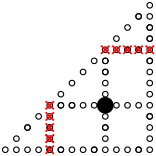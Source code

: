 <?xml version="1.0"?>
<!DOCTYPE ipe SYSTEM "ipe.dtd">
<ipe version="70005" creator="Ipe 7.1.4">
<info created="D:20151116114303" modified="D:20151116141544"/>
<ipestyle name="basic">
<symbol name="arrow/arc(spx)">
<path stroke="sym-stroke" fill="sym-stroke" pen="sym-pen">
0 0 m
-1 0.333 l
-1 -0.333 l
h
</path>
</symbol>
<symbol name="arrow/farc(spx)">
<path stroke="sym-stroke" fill="white" pen="sym-pen">
0 0 m
-1 0.333 l
-1 -0.333 l
h
</path>
</symbol>
<symbol name="mark/circle(sx)" transformations="translations">
<path fill="sym-stroke">
0.6 0 0 0.6 0 0 e
0.4 0 0 0.4 0 0 e
</path>
</symbol>
<symbol name="mark/disk(sx)" transformations="translations">
<path fill="sym-stroke">
0.6 0 0 0.6 0 0 e
</path>
</symbol>
<symbol name="mark/fdisk(sfx)" transformations="translations">
<group>
<path fill="sym-fill">
0.5 0 0 0.5 0 0 e
</path>
<path fill="sym-stroke" fillrule="eofill">
0.6 0 0 0.6 0 0 e
0.4 0 0 0.4 0 0 e
</path>
</group>
</symbol>
<symbol name="mark/box(sx)" transformations="translations">
<path fill="sym-stroke" fillrule="eofill">
-0.6 -0.6 m
0.6 -0.6 l
0.6 0.6 l
-0.6 0.6 l
h
-0.4 -0.4 m
0.4 -0.4 l
0.4 0.4 l
-0.4 0.4 l
h
</path>
</symbol>
<symbol name="mark/square(sx)" transformations="translations">
<path fill="sym-stroke">
-0.6 -0.6 m
0.6 -0.6 l
0.6 0.6 l
-0.6 0.6 l
h
</path>
</symbol>
<symbol name="mark/fsquare(sfx)" transformations="translations">
<group>
<path fill="sym-fill">
-0.5 -0.5 m
0.5 -0.5 l
0.5 0.5 l
-0.5 0.5 l
h
</path>
<path fill="sym-stroke" fillrule="eofill">
-0.6 -0.6 m
0.6 -0.6 l
0.6 0.6 l
-0.6 0.6 l
h
-0.4 -0.4 m
0.4 -0.4 l
0.4 0.4 l
-0.4 0.4 l
h
</path>
</group>
</symbol>
<symbol name="mark/cross(sx)" transformations="translations">
<group>
<path fill="sym-stroke">
-0.43 -0.57 m
0.57 0.43 l
0.43 0.57 l
-0.57 -0.43 l
h
</path>
<path fill="sym-stroke">
-0.43 0.57 m
0.57 -0.43 l
0.43 -0.57 l
-0.57 0.43 l
h
</path>
</group>
</symbol>
<symbol name="arrow/fnormal(spx)">
<path stroke="sym-stroke" fill="white" pen="sym-pen">
0 0 m
-1 0.333 l
-1 -0.333 l
h
</path>
</symbol>
<symbol name="arrow/pointed(spx)">
<path stroke="sym-stroke" fill="sym-stroke" pen="sym-pen">
0 0 m
-1 0.333 l
-0.8 0 l
-1 -0.333 l
h
</path>
</symbol>
<symbol name="arrow/fpointed(spx)">
<path stroke="sym-stroke" fill="white" pen="sym-pen">
0 0 m
-1 0.333 l
-0.8 0 l
-1 -0.333 l
h
</path>
</symbol>
<symbol name="arrow/linear(spx)">
<path stroke="sym-stroke" pen="sym-pen">
-1 0.333 m
0 0 l
-1 -0.333 l
</path>
</symbol>
<symbol name="arrow/fdouble(spx)">
<path stroke="sym-stroke" fill="white" pen="sym-pen">
0 0 m
-1 0.333 l
-1 -0.333 l
h
-1 0 m
-2 0.333 l
-2 -0.333 l
h
</path>
</symbol>
<symbol name="arrow/double(spx)">
<path stroke="sym-stroke" fill="sym-stroke" pen="sym-pen">
0 0 m
-1 0.333 l
-1 -0.333 l
h
-1 0 m
-2 0.333 l
-2 -0.333 l
h
</path>
</symbol>
<pen name="heavier" value="0.8"/>
<pen name="fat" value="1.2"/>
<pen name="ultrafat" value="2"/>
<symbolsize name="large" value="5"/>
<symbolsize name="small" value="2"/>
<symbolsize name="tiny" value="1.1"/>
<arrowsize name="large" value="10"/>
<arrowsize name="small" value="5"/>
<arrowsize name="tiny" value="3"/>
<color name="red" value="1 0 0"/>
<color name="green" value="0 1 0"/>
<color name="blue" value="0 0 1"/>
<color name="yellow" value="1 1 0"/>
<color name="orange" value="1 0.647 0"/>
<color name="gold" value="1 0.843 0"/>
<color name="purple" value="0.627 0.125 0.941"/>
<color name="gray" value="0.745"/>
<color name="brown" value="0.647 0.165 0.165"/>
<color name="navy" value="0 0 0.502"/>
<color name="pink" value="1 0.753 0.796"/>
<color name="seagreen" value="0.18 0.545 0.341"/>
<color name="turquoise" value="0.251 0.878 0.816"/>
<color name="violet" value="0.933 0.51 0.933"/>
<color name="darkblue" value="0 0 0.545"/>
<color name="darkcyan" value="0 0.545 0.545"/>
<color name="darkgray" value="0.663"/>
<color name="darkgreen" value="0 0.392 0"/>
<color name="darkmagenta" value="0.545 0 0.545"/>
<color name="darkorange" value="1 0.549 0"/>
<color name="darkred" value="0.545 0 0"/>
<color name="lightblue" value="0.678 0.847 0.902"/>
<color name="lightcyan" value="0.878 1 1"/>
<color name="lightgray" value="0.827"/>
<color name="lightgreen" value="0.565 0.933 0.565"/>
<color name="lightyellow" value="1 1 0.878"/>
<dashstyle name="dashed" value="[4] 0"/>
<dashstyle name="dotted" value="[1 3] 0"/>
<dashstyle name="dash dotted" value="[4 2 1 2] 0"/>
<dashstyle name="dash dot dotted" value="[4 2 1 2 1 2] 0"/>
<textsize name="large" value="\large"/>
<textsize name="small" value="\small"/>
<textsize name="tiny" value="\tiny"/>
<textsize name="Large" value="\Large"/>
<textsize name="LARGE" value="\LARGE"/>
<textsize name="huge" value="\huge"/>
<textsize name="Huge" value="\Huge"/>
<textsize name="footnote" value="\footnotesize"/>
<textstyle name="center" begin="\begin{center}" end="\end{center}"/>
<textstyle name="itemize" begin="\begin{itemize}" end="\end{itemize}"/>
<textstyle name="item" begin="\begin{itemize}\item{}" end="\end{itemize}"/>
<gridsize name="4 pts" value="4"/>
<gridsize name="8 pts (~3 mm)" value="8"/>
<gridsize name="16 pts (~6 mm)" value="16"/>
<gridsize name="32 pts (~12 mm)" value="32"/>
<gridsize name="10 pts (~3.5 mm)" value="10"/>
<gridsize name="20 pts (~7 mm)" value="20"/>
<gridsize name="14 pts (~5 mm)" value="14"/>
<gridsize name="28 pts (~10 mm)" value="28"/>
<gridsize name="56 pts (~20 mm)" value="56"/>
<anglesize name="90 deg" value="90"/>
<anglesize name="60 deg" value="60"/>
<anglesize name="45 deg" value="45"/>
<anglesize name="30 deg" value="30"/>
<anglesize name="22.5 deg" value="22.5"/>
<tiling name="falling" angle="-60" step="4" width="1"/>
<tiling name="rising" angle="30" step="4" width="1"/>
</ipestyle>
<page>
<layer name="alpha"/>
<layer name="beta"/>
<layer name="delta"/>
<layer name="epsilon"/>
<layer name="zeta"/>
<layer name="eta"/>
<layer name="theta"/>
<layer name="iota"/>
<view layers="alpha iota" active="iota"/>
<view layers="alpha beta" active="beta"/>
<view layers="alpha delta" active="delta"/>
<view layers="alpha epsilon" active="epsilon"/>
<view layers="alpha zeta" active="zeta"/>
<view layers="alpha" active="alpha"/>
<view layers="alpha eta" active="eta"/>
<view layers="alpha theta" active="theta"/>
<use layer="alpha" name="mark/circle(sx)" pos="196 628" size="small" stroke="black"/>
<use name="mark/circle(sx)" pos="196 628" size="small" stroke="black"/>
<use name="mark/circle(sx)" pos="200 632" size="small" stroke="black"/>
<use name="mark/circle(sx)" pos="204 636" size="small" stroke="black"/>
<use name="mark/circle(sx)" pos="208 640" size="small" stroke="black"/>
<use name="mark/circle(sx)" pos="212 644" size="small" stroke="black"/>
<use name="mark/circle(sx)" pos="216 648" size="small" stroke="black"/>
<use name="mark/circle(sx)" pos="220 652" size="small" stroke="black"/>
<use name="mark/circle(sx)" pos="224 656" size="small" stroke="black"/>
<use name="mark/circle(sx)" pos="228 660" size="small" stroke="black"/>
<use name="mark/circle(sx)" pos="232 664" size="small" stroke="black"/>
<use name="mark/circle(sx)" pos="236 668" size="small" stroke="black"/>
<use name="mark/circle(sx)" pos="236 668" size="small" stroke="black"/>
<use name="mark/circle(sx)" pos="240 672" size="small" stroke="black"/>
<use name="mark/circle(sx)" pos="224 636" size="small" stroke="black"/>
<use name="mark/circle(sx)" pos="220 636" size="small" stroke="black"/>
<use name="mark/circle(sx)" pos="216 636" size="small" stroke="black"/>
<use name="mark/circle(sx)" pos="212 636" size="small" stroke="black"/>
<use name="mark/circle(sx)" pos="212 636" size="small" stroke="black"/>
<use name="mark/circle(sx)" pos="208 636" size="small" stroke="black"/>
<use name="mark/circle(sx)" pos="208 636" size="small" stroke="black"/>
<use matrix="1 0 0 1 -4 0" name="mark/circle(sx)" pos="208 632" size="small" stroke="black"/>
<use matrix="1 0 0 1 -4 0" name="mark/circle(sx)" pos="208 628" size="small" stroke="black"/>
<use matrix="1 0 0 1 -4 0" name="mark/circle(sx)" pos="208 628" size="small" stroke="black"/>
<use name="mark/circle(sx)" pos="224 628" size="small" stroke="black"/>
<use name="mark/circle(sx)" pos="224 628" size="small" stroke="black"/>
<use name="mark/circle(sx)" pos="224 632" size="small" stroke="black"/>
<use name="mark/circle(sx)" pos="224 640" size="small" stroke="black"/>
<use name="mark/circle(sx)" pos="224 644" size="small" stroke="black"/>
<use name="mark/circle(sx)" pos="224 648" size="small" stroke="black"/>
<use name="mark/circle(sx)" pos="224 648" size="small" stroke="black"/>
<use name="mark/circle(sx)" pos="224 652" size="small" stroke="black"/>
<use name="mark/circle(sx)" pos="224 652" size="small" stroke="black"/>
<use matrix="1 0 0 1 0 4" name="mark/circle(sx)" pos="228 652" size="small" stroke="black"/>
<use matrix="1 0 0 1 0 4" name="mark/circle(sx)" pos="232 652" size="small" stroke="black"/>
<use matrix="1 0 0 1 0 4" name="mark/circle(sx)" pos="232 652" size="small" stroke="black"/>
<use matrix="1 0 0 1 0 4" name="mark/circle(sx)" pos="236 652" size="small" stroke="black"/>
<use matrix="1 0 0 1 0 4" name="mark/circle(sx)" pos="236 652" size="small" stroke="black"/>
<use name="mark/circle(sx)" pos="240 652" size="small" stroke="black"/>
<use name="mark/circle(sx)" pos="240 652" size="small" stroke="black"/>
<use name="mark/circle(sx)" pos="240 668" size="small" stroke="black"/>
<use name="mark/circle(sx)" pos="240 664" size="small" stroke="black"/>
<use name="mark/circle(sx)" pos="240 664" size="small" stroke="black"/>
<use name="mark/circle(sx)" pos="240 660" size="small" stroke="black"/>
<use name="mark/circle(sx)" pos="240 660" size="small" stroke="black"/>
<use name="mark/circle(sx)" pos="240 656" size="small" stroke="black"/>
<use name="mark/circle(sx)" pos="240 648" size="small" stroke="black"/>
<use name="mark/circle(sx)" pos="240 644" size="small" stroke="black"/>
<use name="mark/circle(sx)" pos="240 640" size="small" stroke="black"/>
<use name="mark/circle(sx)" pos="240 636" size="small" stroke="black"/>
<use name="mark/circle(sx)" pos="240 632" size="small" stroke="black"/>
<use name="mark/circle(sx)" pos="240 632" size="small" stroke="black"/>
<use name="mark/circle(sx)" pos="240 628" size="small" stroke="black"/>
<use name="mark/circle(sx)" pos="228 636" size="small" stroke="black"/>
<use name="mark/circle(sx)" pos="232 636" size="small" stroke="black"/>
<use name="mark/circle(sx)" pos="236 636" size="small" stroke="black"/>
<use matrix="1 0 0 1 0 -4" name="mark/circle(sx)" pos="192 624" size="small" stroke="black"/>
<use matrix="1 0 0 1 0 -4" name="mark/circle(sx)" pos="208 624" size="small" stroke="black"/>
<use matrix="1 0 0 1 0 -4" name="mark/circle(sx)" pos="208 624" size="small" stroke="black"/>
<use matrix="1 0 0 1 0 -4" name="mark/circle(sx)" pos="224 624" size="small" stroke="black"/>
<use matrix="1 0 0 1 0 -4" name="mark/circle(sx)" pos="240 624" size="small" stroke="black"/>
<use matrix="1 0 0 1 0 -4" name="mark/circle(sx)" pos="196 624" size="small" stroke="black"/>
<use matrix="1 0 0 1 0 -4" name="mark/circle(sx)" pos="200 624" size="small" stroke="black"/>
<use matrix="1 0 0 1 0 -4" name="mark/circle(sx)" pos="204 624" size="small" stroke="black"/>
<use matrix="1 0 0 1 0 -4" name="mark/circle(sx)" pos="204 624" size="small" stroke="black"/>
<use matrix="1 0 0 1 0 -4" name="mark/circle(sx)" pos="212 624" size="small" stroke="black"/>
<use matrix="1 0 0 1 0 -4" name="mark/circle(sx)" pos="216 624" size="small" stroke="black"/>
<use matrix="1 0 0 1 0 -4" name="mark/circle(sx)" pos="220 624" size="small" stroke="black"/>
<use matrix="1 0 0 1 0 -4" name="mark/circle(sx)" pos="220 624" size="small" stroke="black"/>
<use matrix="1 0 0 1 0 -4" name="mark/circle(sx)" pos="228 624" size="small" stroke="black"/>
<use matrix="1 0 0 1 0 -4" name="mark/circle(sx)" pos="232 624" size="small" stroke="black"/>
<use matrix="1 0 0 1 0 -4" name="mark/circle(sx)" pos="236 624" size="small" stroke="black"/>
<use matrix="1 0 0 1 0 -4" name="mark/circle(sx)" pos="236 624" size="small" stroke="black"/>
<use name="mark/circle(sx)" pos="188 620" size="small" stroke="black"/>
<use name="mark/circle(sx)" pos="192 624" size="small" stroke="black"/>
<use name="mark/circle(sx)" pos="240 624" size="small" stroke="black"/>
<use name="mark/circle(sx)" pos="224 624" size="small" stroke="black"/>
<use matrix="1 0 0 1 -4 0" name="mark/circle(sx)" pos="208 624" size="small" stroke="black"/>
<use name="mark/disk(sx)" pos="224 636" size="large" stroke="black"/>
<use layer="iota" name="mark/cross(sx)" pos="204 636" size="normal" stroke="red"/>
<use name="mark/cross(sx)" pos="204 632" size="normal" stroke="red"/>
<use name="mark/cross(sx)" pos="204 628" size="normal" stroke="red"/>
<use name="mark/cross(sx)" pos="204 624" size="normal" stroke="red"/>
<use name="mark/cross(sx)" pos="204 624" size="normal" stroke="red"/>
<use name="mark/cross(sx)" pos="204 620" size="normal" stroke="red"/>
<use layer="beta" name="mark/cross(sx)" pos="224 656" size="normal" stroke="red"/>
<use name="mark/cross(sx)" pos="224 652" size="normal" stroke="red"/>
<use name="mark/cross(sx)" pos="224 648" size="normal" stroke="red"/>
<use name="mark/cross(sx)" pos="224 644" size="normal" stroke="red"/>
<use name="mark/cross(sx)" pos="224 640" size="normal" stroke="red"/>
<use name="mark/cross(sx)" pos="224 632" size="normal" stroke="red"/>
<use name="mark/cross(sx)" pos="224 628" size="normal" stroke="red"/>
<use name="mark/cross(sx)" pos="224 624" size="normal" stroke="red"/>
<use name="mark/cross(sx)" pos="224 620" size="normal" stroke="red"/>
<use layer="delta" name="mark/cross(sx)" pos="200 632" size="normal" stroke="red"/>
<use name="mark/cross(sx)" pos="200 628" size="normal" stroke="red"/>
<use name="mark/cross(sx)" pos="200 628" size="normal" stroke="red"/>
<use name="mark/cross(sx)" pos="200 624" size="normal" stroke="red"/>
<use name="mark/cross(sx)" pos="200 620" size="normal" stroke="red"/>
<use name="mark/cross(sx)" pos="196 620" size="normal" stroke="red"/>
<use name="mark/cross(sx)" pos="196 620" size="normal" stroke="red"/>
<use name="mark/cross(sx)" pos="196 624" size="normal" stroke="red"/>
<use name="mark/cross(sx)" pos="196 624" size="normal" stroke="red"/>
<use name="mark/cross(sx)" pos="196 628" size="normal" stroke="red"/>
<use name="mark/cross(sx)" pos="192 624" size="normal" stroke="red"/>
<use name="mark/cross(sx)" pos="192 620" size="normal" stroke="red"/>
<use name="mark/cross(sx)" pos="188 620" size="normal" stroke="red"/>
<use name="mark/cross(sx)" pos="228 660" size="normal" stroke="red"/>
<use name="mark/cross(sx)" pos="232 660" size="normal" stroke="red"/>
<use name="mark/cross(sx)" pos="236 660" size="normal" stroke="red"/>
<use name="mark/cross(sx)" pos="240 660" size="normal" stroke="red"/>
<use name="mark/cross(sx)" pos="240 660" size="normal" stroke="red"/>
<use name="mark/cross(sx)" pos="240 664" size="normal" stroke="red"/>
<use name="mark/cross(sx)" pos="236 664" size="normal" stroke="red"/>
<use name="mark/cross(sx)" pos="236 664" size="normal" stroke="red"/>
<use name="mark/cross(sx)" pos="232 664" size="normal" stroke="red"/>
<use name="mark/cross(sx)" pos="236 668" size="normal" stroke="red"/>
<use name="mark/cross(sx)" pos="240 668" size="normal" stroke="red"/>
<use name="mark/cross(sx)" pos="240 672" size="normal" stroke="red"/>
<use layer="beta" name="mark/cross(sx)" pos="204 636" size="normal" stroke="red"/>
<use name="mark/cross(sx)" pos="208 636" size="normal" stroke="red"/>
<use name="mark/cross(sx)" pos="212 636" size="normal" stroke="red"/>
<use name="mark/cross(sx)" pos="216 636" size="normal" stroke="red"/>
<use name="mark/cross(sx)" pos="220 636" size="normal" stroke="red"/>
<use name="mark/cross(sx)" pos="228 636" size="normal" stroke="red"/>
<use name="mark/cross(sx)" pos="232 636" size="normal" stroke="red"/>
<use name="mark/cross(sx)" pos="236 636" size="normal" stroke="red"/>
<use name="mark/cross(sx)" pos="240 636" size="normal" stroke="red"/>
<use layer="iota" name="mark/cross(sx)" pos="224 656" size="normal" stroke="red"/>
<use name="mark/cross(sx)" pos="228 656" size="normal" stroke="red"/>
<use name="mark/cross(sx)" pos="232 656" size="normal" stroke="red"/>
<use name="mark/cross(sx)" pos="236 656" size="normal" stroke="red"/>
<use name="mark/cross(sx)" pos="240 656" size="normal" stroke="red"/>
<use layer="epsilon" name="mark/cross(sx)" pos="208 640" size="normal" stroke="red"/>
<use name="mark/cross(sx)" pos="212 640" size="normal" stroke="red"/>
<use name="mark/cross(sx)" pos="216 640" size="normal" stroke="red"/>
<use name="mark/cross(sx)" pos="220 640" size="normal" stroke="red"/>
<use name="mark/cross(sx)" pos="220 644" size="normal" stroke="red"/>
<use name="mark/cross(sx)" pos="220 648" size="normal" stroke="red"/>
<use name="mark/cross(sx)" pos="220 652" size="normal" stroke="red"/>
<use name="mark/cross(sx)" pos="216 648" size="normal" stroke="red"/>
<use name="mark/cross(sx)" pos="212 644" size="normal" stroke="red"/>
<use name="mark/cross(sx)" pos="216 644" size="normal" stroke="red"/>
<use name="mark/cross(sx)" pos="216 644" size="normal" stroke="red"/>
<use name="mark/cross(sx)" pos="228 632" size="normal" stroke="red"/>
<use name="mark/cross(sx)" pos="232 632" size="normal" stroke="red"/>
<use name="mark/cross(sx)" pos="232 632" size="normal" stroke="red"/>
<use name="mark/cross(sx)" pos="236 632" size="normal" stroke="red"/>
<use name="mark/cross(sx)" pos="240 632" size="normal" stroke="red"/>
<use name="mark/cross(sx)" pos="240 628" size="normal" stroke="red"/>
<use name="mark/cross(sx)" pos="240 624" size="normal" stroke="red"/>
<use name="mark/cross(sx)" pos="240 620" size="normal" stroke="red"/>
<use name="mark/cross(sx)" pos="236 620" size="normal" stroke="red"/>
<use name="mark/cross(sx)" pos="232 620" size="normal" stroke="red"/>
<use name="mark/cross(sx)" pos="228 620" size="normal" stroke="red"/>
<use name="mark/cross(sx)" pos="228 620" size="normal" stroke="red"/>
<use name="mark/cross(sx)" pos="228 624" size="normal" stroke="red"/>
<use name="mark/cross(sx)" pos="228 628" size="normal" stroke="red"/>
<use name="mark/cross(sx)" pos="232 628" size="normal" stroke="red"/>
<use name="mark/cross(sx)" pos="232 628" size="normal" stroke="red"/>
<use name="mark/cross(sx)" pos="236 628" size="normal" stroke="red"/>
<use name="mark/cross(sx)" pos="236 624" size="normal" stroke="red"/>
<use name="mark/cross(sx)" pos="232 624" size="normal" stroke="red"/>
<use layer="zeta" name="mark/cross(sx)" pos="208 632" size="normal" stroke="red"/>
<use name="mark/cross(sx)" pos="208 632" size="normal" stroke="red"/>
<use name="mark/cross(sx)" pos="212 632" size="normal" stroke="red"/>
<use name="mark/cross(sx)" pos="216 632" size="normal" stroke="red"/>
<use name="mark/cross(sx)" pos="220 632" size="normal" stroke="red"/>
<use name="mark/cross(sx)" pos="220 628" size="normal" stroke="red"/>
<use name="mark/cross(sx)" pos="220 628" size="normal" stroke="red"/>
<use name="mark/cross(sx)" pos="220 624" size="normal" stroke="red"/>
<use name="mark/cross(sx)" pos="220 620" size="normal" stroke="red"/>
<use name="mark/cross(sx)" pos="216 620" size="normal" stroke="red"/>
<use name="mark/cross(sx)" pos="212 620" size="normal" stroke="red"/>
<use name="mark/cross(sx)" pos="212 620" size="normal" stroke="red"/>
<use name="mark/cross(sx)" pos="208 620" size="normal" stroke="red"/>
<use name="mark/cross(sx)" pos="208 620" size="normal" stroke="red"/>
<use name="mark/cross(sx)" pos="208 624" size="normal" stroke="red"/>
<use name="mark/cross(sx)" pos="208 628" size="normal" stroke="red"/>
<use name="mark/cross(sx)" pos="212 628" size="normal" stroke="red"/>
<use name="mark/cross(sx)" pos="212 628" size="normal" stroke="red"/>
<use name="mark/cross(sx)" pos="216 628" size="normal" stroke="red"/>
<use name="mark/cross(sx)" pos="216 624" size="normal" stroke="red"/>
<use name="mark/cross(sx)" pos="216 624" size="normal" stroke="red"/>
<use name="mark/cross(sx)" pos="212 624" size="normal" stroke="red"/>
<use name="mark/cross(sx)" pos="228 640" size="normal" stroke="red"/>
<use name="mark/cross(sx)" pos="232 640" size="normal" stroke="red"/>
<use name="mark/cross(sx)" pos="232 640" size="normal" stroke="red"/>
<use name="mark/cross(sx)" pos="236 640" size="normal" stroke="red"/>
<use name="mark/cross(sx)" pos="236 640" size="normal" stroke="red"/>
<use name="mark/cross(sx)" pos="240 640" size="normal" stroke="red"/>
<use name="mark/cross(sx)" pos="240 644" size="normal" stroke="red"/>
<use name="mark/cross(sx)" pos="240 644" size="normal" stroke="red"/>
<use name="mark/cross(sx)" pos="236 644" size="normal" stroke="red"/>
<use name="mark/cross(sx)" pos="232 644" size="normal" stroke="red"/>
<use name="mark/cross(sx)" pos="232 644" size="normal" stroke="red"/>
<use name="mark/cross(sx)" pos="228 644" size="normal" stroke="red"/>
<use name="mark/cross(sx)" pos="228 648" size="normal" stroke="red"/>
<use name="mark/cross(sx)" pos="232 648" size="normal" stroke="red"/>
<use name="mark/cross(sx)" pos="232 648" size="normal" stroke="red"/>
<use name="mark/cross(sx)" pos="236 648" size="normal" stroke="red"/>
<use name="mark/cross(sx)" pos="240 648" size="normal" stroke="red"/>
<use name="mark/cross(sx)" pos="240 652" size="normal" stroke="red"/>
<use name="mark/cross(sx)" pos="236 652" size="normal" stroke="red"/>
<use name="mark/cross(sx)" pos="232 652" size="normal" stroke="red"/>
<use name="mark/cross(sx)" pos="228 652" size="normal" stroke="red"/>
<use name="mark/cross(sx)" pos="228 652" size="normal" stroke="red"/>
</page>
</ipe>
